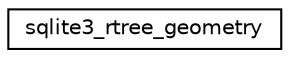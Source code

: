 digraph "Graphical Class Hierarchy"
{
 // LATEX_PDF_SIZE
  edge [fontname="Helvetica",fontsize="10",labelfontname="Helvetica",labelfontsize="10"];
  node [fontname="Helvetica",fontsize="10",shape=record];
  rankdir="LR";
  Node0 [label="sqlite3_rtree_geometry",height=0.2,width=0.4,color="black", fillcolor="white", style="filled",URL="$d8/d14/structsqlite3__rtree__geometry.html",tooltip=" "];
}
